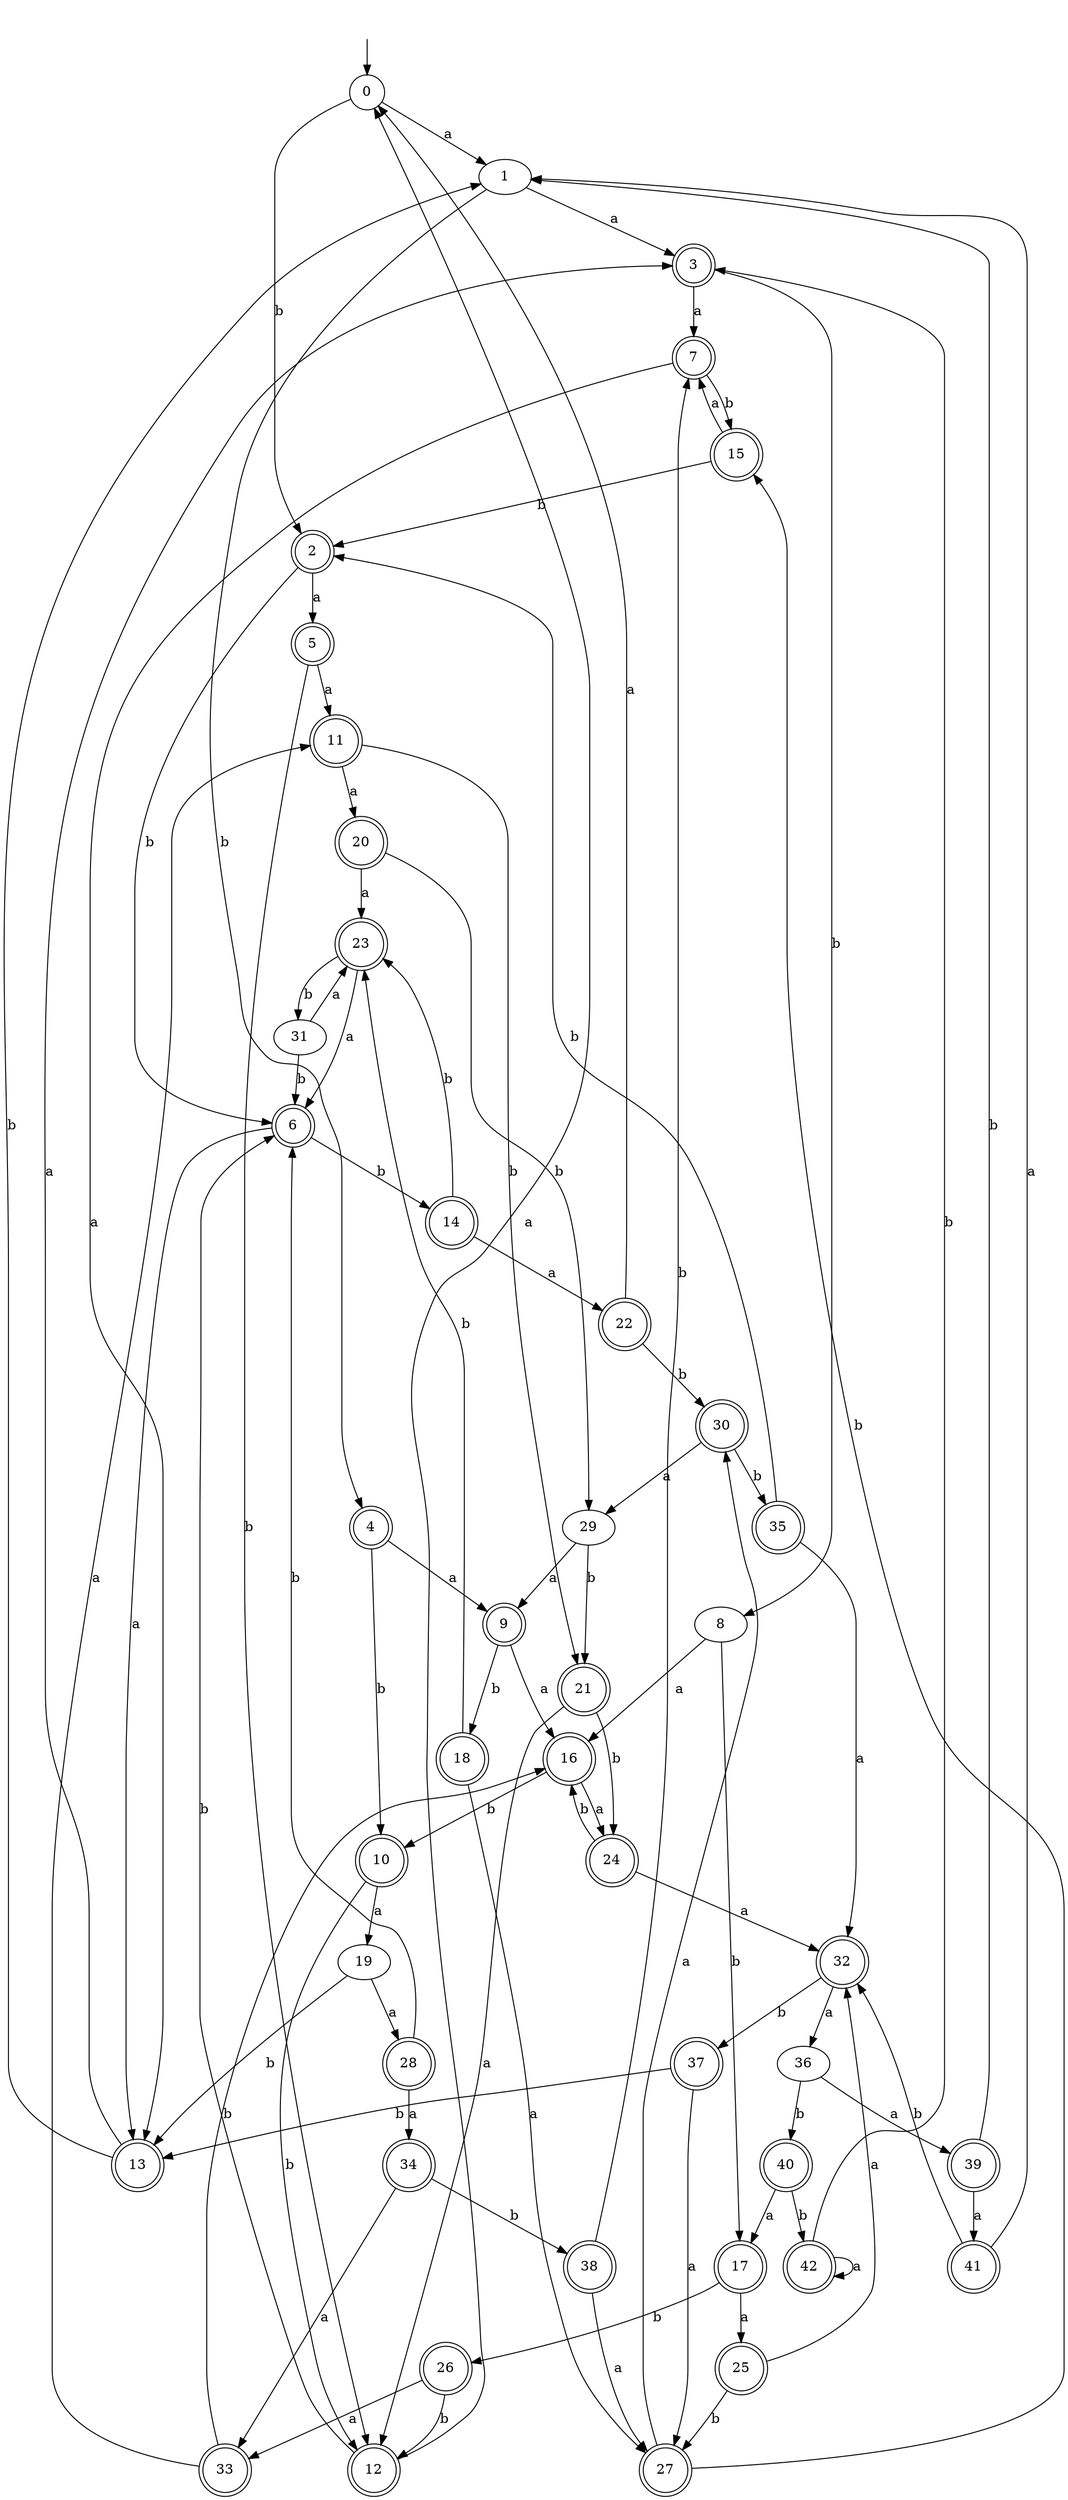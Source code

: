 digraph RandomDFA {
  __start0 [label="", shape=none];
  __start0 -> 0 [label=""];
  0 [shape=circle]
  0 -> 1 [label="a"]
  0 -> 2 [label="b"]
  1
  1 -> 3 [label="a"]
  1 -> 4 [label="b"]
  2 [shape=doublecircle]
  2 -> 5 [label="a"]
  2 -> 6 [label="b"]
  3 [shape=doublecircle]
  3 -> 7 [label="a"]
  3 -> 8 [label="b"]
  4 [shape=doublecircle]
  4 -> 9 [label="a"]
  4 -> 10 [label="b"]
  5 [shape=doublecircle]
  5 -> 11 [label="a"]
  5 -> 12 [label="b"]
  6 [shape=doublecircle]
  6 -> 13 [label="a"]
  6 -> 14 [label="b"]
  7 [shape=doublecircle]
  7 -> 13 [label="a"]
  7 -> 15 [label="b"]
  8
  8 -> 16 [label="a"]
  8 -> 17 [label="b"]
  9 [shape=doublecircle]
  9 -> 16 [label="a"]
  9 -> 18 [label="b"]
  10 [shape=doublecircle]
  10 -> 19 [label="a"]
  10 -> 12 [label="b"]
  11 [shape=doublecircle]
  11 -> 20 [label="a"]
  11 -> 21 [label="b"]
  12 [shape=doublecircle]
  12 -> 0 [label="a"]
  12 -> 6 [label="b"]
  13 [shape=doublecircle]
  13 -> 3 [label="a"]
  13 -> 1 [label="b"]
  14 [shape=doublecircle]
  14 -> 22 [label="a"]
  14 -> 23 [label="b"]
  15 [shape=doublecircle]
  15 -> 7 [label="a"]
  15 -> 2 [label="b"]
  16 [shape=doublecircle]
  16 -> 24 [label="a"]
  16 -> 10 [label="b"]
  17 [shape=doublecircle]
  17 -> 25 [label="a"]
  17 -> 26 [label="b"]
  18 [shape=doublecircle]
  18 -> 27 [label="a"]
  18 -> 23 [label="b"]
  19
  19 -> 28 [label="a"]
  19 -> 13 [label="b"]
  20 [shape=doublecircle]
  20 -> 23 [label="a"]
  20 -> 29 [label="b"]
  21 [shape=doublecircle]
  21 -> 12 [label="a"]
  21 -> 24 [label="b"]
  22 [shape=doublecircle]
  22 -> 0 [label="a"]
  22 -> 30 [label="b"]
  23 [shape=doublecircle]
  23 -> 6 [label="a"]
  23 -> 31 [label="b"]
  24 [shape=doublecircle]
  24 -> 32 [label="a"]
  24 -> 16 [label="b"]
  25 [shape=doublecircle]
  25 -> 32 [label="a"]
  25 -> 27 [label="b"]
  26 [shape=doublecircle]
  26 -> 33 [label="a"]
  26 -> 12 [label="b"]
  27 [shape=doublecircle]
  27 -> 30 [label="a"]
  27 -> 15 [label="b"]
  28 [shape=doublecircle]
  28 -> 34 [label="a"]
  28 -> 6 [label="b"]
  29
  29 -> 9 [label="a"]
  29 -> 21 [label="b"]
  30 [shape=doublecircle]
  30 -> 29 [label="a"]
  30 -> 35 [label="b"]
  31
  31 -> 23 [label="a"]
  31 -> 6 [label="b"]
  32 [shape=doublecircle]
  32 -> 36 [label="a"]
  32 -> 37 [label="b"]
  33 [shape=doublecircle]
  33 -> 11 [label="a"]
  33 -> 16 [label="b"]
  34 [shape=doublecircle]
  34 -> 33 [label="a"]
  34 -> 38 [label="b"]
  35 [shape=doublecircle]
  35 -> 32 [label="a"]
  35 -> 2 [label="b"]
  36
  36 -> 39 [label="a"]
  36 -> 40 [label="b"]
  37 [shape=doublecircle]
  37 -> 27 [label="a"]
  37 -> 13 [label="b"]
  38 [shape=doublecircle]
  38 -> 27 [label="a"]
  38 -> 7 [label="b"]
  39 [shape=doublecircle]
  39 -> 41 [label="a"]
  39 -> 1 [label="b"]
  40 [shape=doublecircle]
  40 -> 17 [label="a"]
  40 -> 42 [label="b"]
  41 [shape=doublecircle]
  41 -> 1 [label="a"]
  41 -> 32 [label="b"]
  42 [shape=doublecircle]
  42 -> 42 [label="a"]
  42 -> 3 [label="b"]
}
